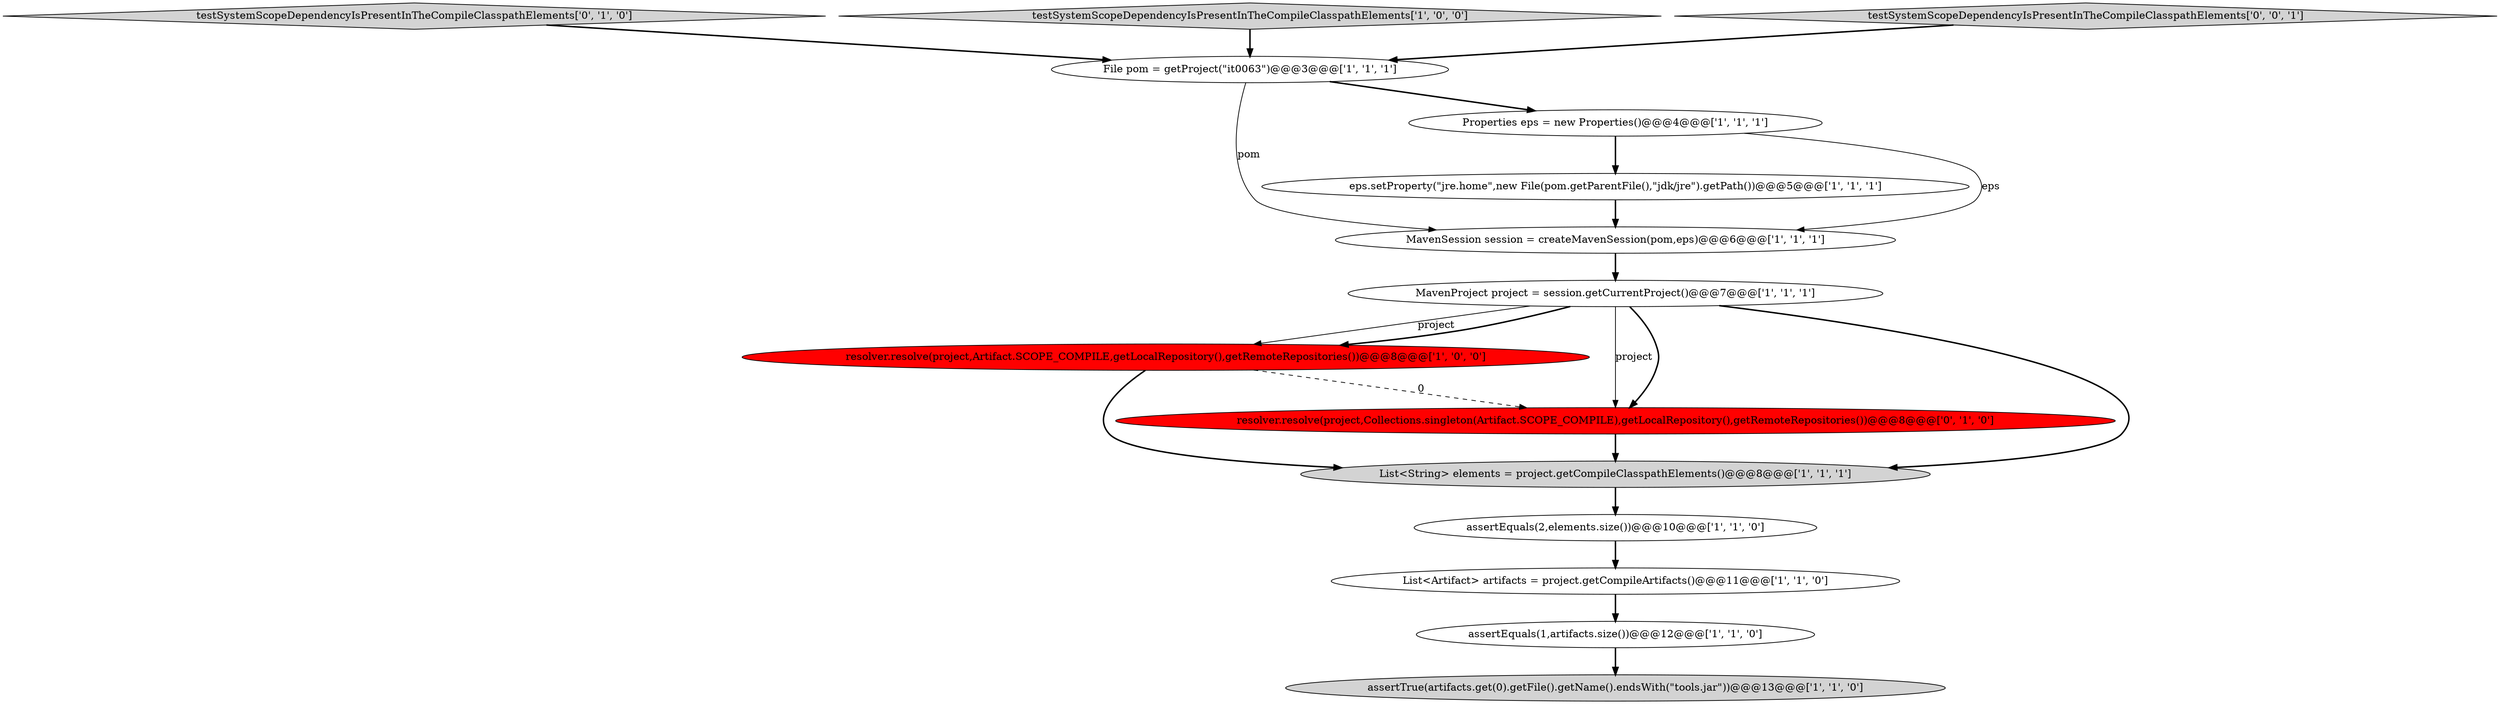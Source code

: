 digraph {
10 [style = filled, label = "resolver.resolve(project,Artifact.SCOPE_COMPILE,getLocalRepository(),getRemoteRepositories())@@@8@@@['1', '0', '0']", fillcolor = red, shape = ellipse image = "AAA1AAABBB1BBB"];
1 [style = filled, label = "File pom = getProject(\"it0063\")@@@3@@@['1', '1', '1']", fillcolor = white, shape = ellipse image = "AAA0AAABBB1BBB"];
7 [style = filled, label = "MavenSession session = createMavenSession(pom,eps)@@@6@@@['1', '1', '1']", fillcolor = white, shape = ellipse image = "AAA0AAABBB1BBB"];
2 [style = filled, label = "MavenProject project = session.getCurrentProject()@@@7@@@['1', '1', '1']", fillcolor = white, shape = ellipse image = "AAA0AAABBB1BBB"];
8 [style = filled, label = "assertEquals(1,artifacts.size())@@@12@@@['1', '1', '0']", fillcolor = white, shape = ellipse image = "AAA0AAABBB1BBB"];
9 [style = filled, label = "Properties eps = new Properties()@@@4@@@['1', '1', '1']", fillcolor = white, shape = ellipse image = "AAA0AAABBB1BBB"];
13 [style = filled, label = "testSystemScopeDependencyIsPresentInTheCompileClasspathElements['0', '1', '0']", fillcolor = lightgray, shape = diamond image = "AAA0AAABBB2BBB"];
12 [style = filled, label = "resolver.resolve(project,Collections.singleton(Artifact.SCOPE_COMPILE),getLocalRepository(),getRemoteRepositories())@@@8@@@['0', '1', '0']", fillcolor = red, shape = ellipse image = "AAA1AAABBB2BBB"];
0 [style = filled, label = "List<Artifact> artifacts = project.getCompileArtifacts()@@@11@@@['1', '1', '0']", fillcolor = white, shape = ellipse image = "AAA0AAABBB1BBB"];
5 [style = filled, label = "testSystemScopeDependencyIsPresentInTheCompileClasspathElements['1', '0', '0']", fillcolor = lightgray, shape = diamond image = "AAA0AAABBB1BBB"];
6 [style = filled, label = "List<String> elements = project.getCompileClasspathElements()@@@8@@@['1', '1', '1']", fillcolor = lightgray, shape = ellipse image = "AAA0AAABBB1BBB"];
3 [style = filled, label = "eps.setProperty(\"jre.home\",new File(pom.getParentFile(),\"jdk/jre\").getPath())@@@5@@@['1', '1', '1']", fillcolor = white, shape = ellipse image = "AAA0AAABBB1BBB"];
14 [style = filled, label = "testSystemScopeDependencyIsPresentInTheCompileClasspathElements['0', '0', '1']", fillcolor = lightgray, shape = diamond image = "AAA0AAABBB3BBB"];
4 [style = filled, label = "assertEquals(2,elements.size())@@@10@@@['1', '1', '0']", fillcolor = white, shape = ellipse image = "AAA0AAABBB1BBB"];
11 [style = filled, label = "assertTrue(artifacts.get(0).getFile().getName().endsWith(\"tools.jar\"))@@@13@@@['1', '1', '0']", fillcolor = lightgray, shape = ellipse image = "AAA0AAABBB1BBB"];
2->10 [style = solid, label="project"];
9->7 [style = solid, label="eps"];
2->6 [style = bold, label=""];
10->12 [style = dashed, label="0"];
2->12 [style = solid, label="project"];
2->10 [style = bold, label=""];
12->6 [style = bold, label=""];
10->6 [style = bold, label=""];
13->1 [style = bold, label=""];
14->1 [style = bold, label=""];
2->12 [style = bold, label=""];
1->9 [style = bold, label=""];
4->0 [style = bold, label=""];
6->4 [style = bold, label=""];
5->1 [style = bold, label=""];
3->7 [style = bold, label=""];
7->2 [style = bold, label=""];
0->8 [style = bold, label=""];
9->3 [style = bold, label=""];
8->11 [style = bold, label=""];
1->7 [style = solid, label="pom"];
}
